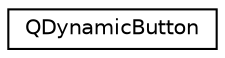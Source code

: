 digraph "Graphical Class Hierarchy"
{
  edge [fontname="Helvetica",fontsize="10",labelfontname="Helvetica",labelfontsize="10"];
  node [fontname="Helvetica",fontsize="10",shape=record];
  rankdir="LR";
  Node0 [label="QDynamicButton",height=0.2,width=0.4,color="black", fillcolor="white", style="filled",URL="$classQDynamicButton.html"];
}
